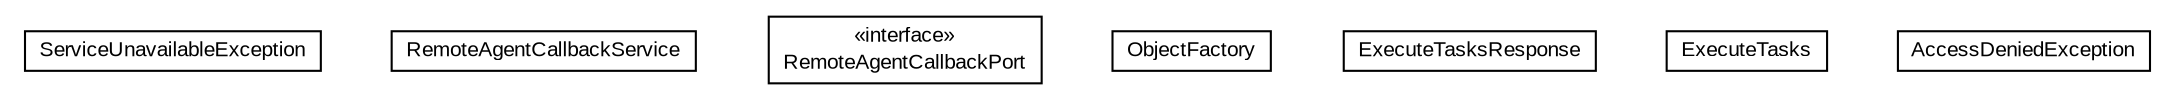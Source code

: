#!/usr/local/bin/dot
#
# Class diagram 
# Generated by UMLGraph version R5_6-24-gf6e263 (http://www.umlgraph.org/)
#

digraph G {
	edge [fontname="arial",fontsize=10,labelfontname="arial",labelfontsize=10];
	node [fontname="arial",fontsize=10,shape=plaintext];
	nodesep=0.25;
	ranksep=0.5;
	// org.miloss.fgsms.services.interfaces.agentcallbackservice.ServiceUnavailableException
	c3915 [label=<<table title="org.miloss.fgsms.services.interfaces.agentcallbackservice.ServiceUnavailableException" border="0" cellborder="1" cellspacing="0" cellpadding="2" port="p" href="./ServiceUnavailableException.html">
		<tr><td><table border="0" cellspacing="0" cellpadding="1">
<tr><td align="center" balign="center"> ServiceUnavailableException </td></tr>
		</table></td></tr>
		</table>>, URL="./ServiceUnavailableException.html", fontname="arial", fontcolor="black", fontsize=10.0];
	// org.miloss.fgsms.services.interfaces.agentcallbackservice.RemoteAgentCallbackService
	c3916 [label=<<table title="org.miloss.fgsms.services.interfaces.agentcallbackservice.RemoteAgentCallbackService" border="0" cellborder="1" cellspacing="0" cellpadding="2" port="p" href="./RemoteAgentCallbackService.html">
		<tr><td><table border="0" cellspacing="0" cellpadding="1">
<tr><td align="center" balign="center"> RemoteAgentCallbackService </td></tr>
		</table></td></tr>
		</table>>, URL="./RemoteAgentCallbackService.html", fontname="arial", fontcolor="black", fontsize=10.0];
	// org.miloss.fgsms.services.interfaces.agentcallbackservice.RemoteAgentCallbackPort
	c3917 [label=<<table title="org.miloss.fgsms.services.interfaces.agentcallbackservice.RemoteAgentCallbackPort" border="0" cellborder="1" cellspacing="0" cellpadding="2" port="p" href="./RemoteAgentCallbackPort.html">
		<tr><td><table border="0" cellspacing="0" cellpadding="1">
<tr><td align="center" balign="center"> &#171;interface&#187; </td></tr>
<tr><td align="center" balign="center"> RemoteAgentCallbackPort </td></tr>
		</table></td></tr>
		</table>>, URL="./RemoteAgentCallbackPort.html", fontname="arial", fontcolor="black", fontsize=10.0];
	// org.miloss.fgsms.services.interfaces.agentcallbackservice.ObjectFactory
	c3918 [label=<<table title="org.miloss.fgsms.services.interfaces.agentcallbackservice.ObjectFactory" border="0" cellborder="1" cellspacing="0" cellpadding="2" port="p" href="./ObjectFactory.html">
		<tr><td><table border="0" cellspacing="0" cellpadding="1">
<tr><td align="center" balign="center"> ObjectFactory </td></tr>
		</table></td></tr>
		</table>>, URL="./ObjectFactory.html", fontname="arial", fontcolor="black", fontsize=10.0];
	// org.miloss.fgsms.services.interfaces.agentcallbackservice.ExecuteTasksResponse
	c3919 [label=<<table title="org.miloss.fgsms.services.interfaces.agentcallbackservice.ExecuteTasksResponse" border="0" cellborder="1" cellspacing="0" cellpadding="2" port="p" href="./ExecuteTasksResponse.html">
		<tr><td><table border="0" cellspacing="0" cellpadding="1">
<tr><td align="center" balign="center"> ExecuteTasksResponse </td></tr>
		</table></td></tr>
		</table>>, URL="./ExecuteTasksResponse.html", fontname="arial", fontcolor="black", fontsize=10.0];
	// org.miloss.fgsms.services.interfaces.agentcallbackservice.ExecuteTasks
	c3920 [label=<<table title="org.miloss.fgsms.services.interfaces.agentcallbackservice.ExecuteTasks" border="0" cellborder="1" cellspacing="0" cellpadding="2" port="p" href="./ExecuteTasks.html">
		<tr><td><table border="0" cellspacing="0" cellpadding="1">
<tr><td align="center" balign="center"> ExecuteTasks </td></tr>
		</table></td></tr>
		</table>>, URL="./ExecuteTasks.html", fontname="arial", fontcolor="black", fontsize=10.0];
	// org.miloss.fgsms.services.interfaces.agentcallbackservice.AccessDeniedException
	c3921 [label=<<table title="org.miloss.fgsms.services.interfaces.agentcallbackservice.AccessDeniedException" border="0" cellborder="1" cellspacing="0" cellpadding="2" port="p" href="./AccessDeniedException.html">
		<tr><td><table border="0" cellspacing="0" cellpadding="1">
<tr><td align="center" balign="center"> AccessDeniedException </td></tr>
		</table></td></tr>
		</table>>, URL="./AccessDeniedException.html", fontname="arial", fontcolor="black", fontsize=10.0];
}


